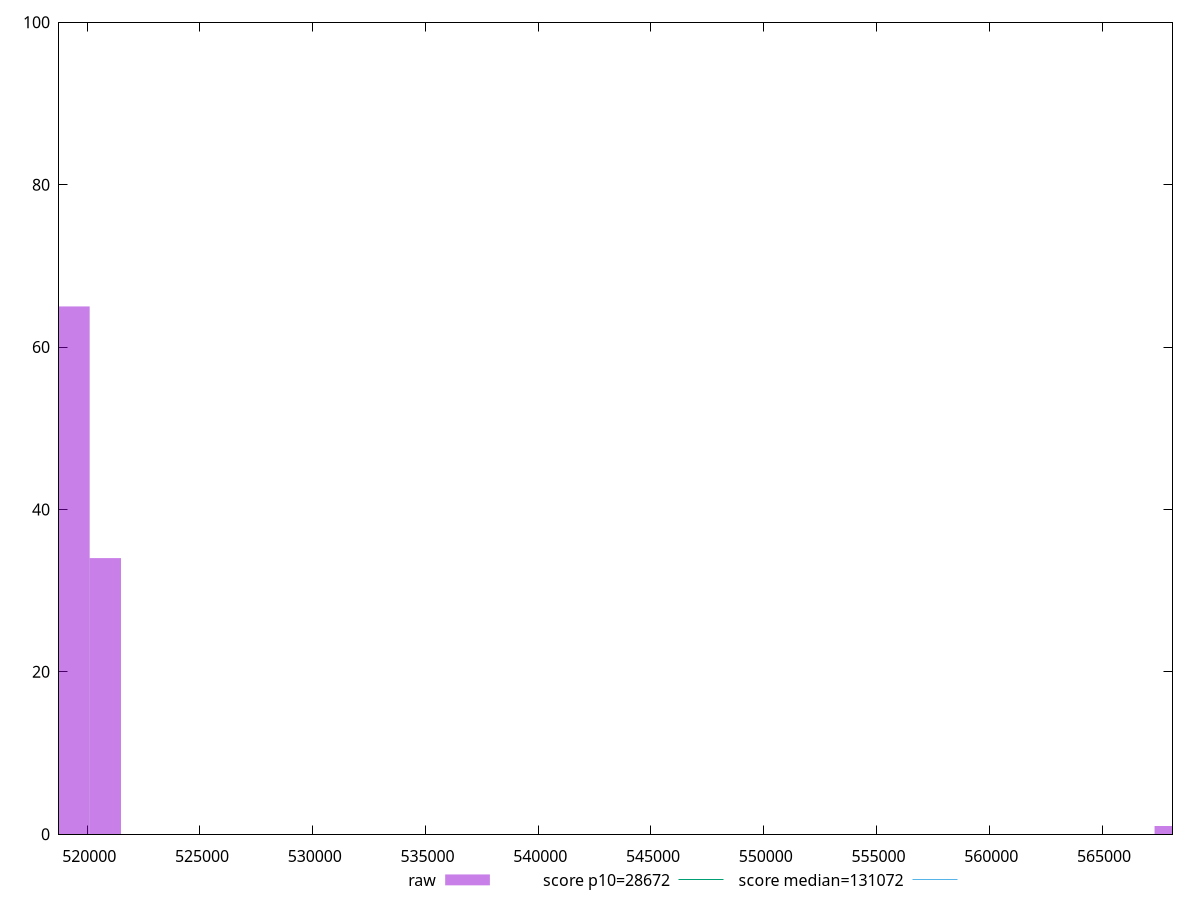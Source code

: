 reset

$raw <<EOF
519415.4982472843 65
520804.30973992415 34
568023.9004896773 1
EOF

set key outside below
set boxwidth 1388.8114926397977
set xrange [518749.85381727194:568125.7869299348]
set yrange [0:100]
set trange [0:100]
set style fill transparent solid 0.5 noborder

set parametric
set terminal svg size 640, 490 enhanced background rgb 'white'
set output "reprap/uses-long-cache-ttl/samples/pages/raw/histogram.svg"

plot $raw title "raw" with boxes, \
     28672,t title "score p10=28672", \
     131072,t title "score median=131072"

reset
